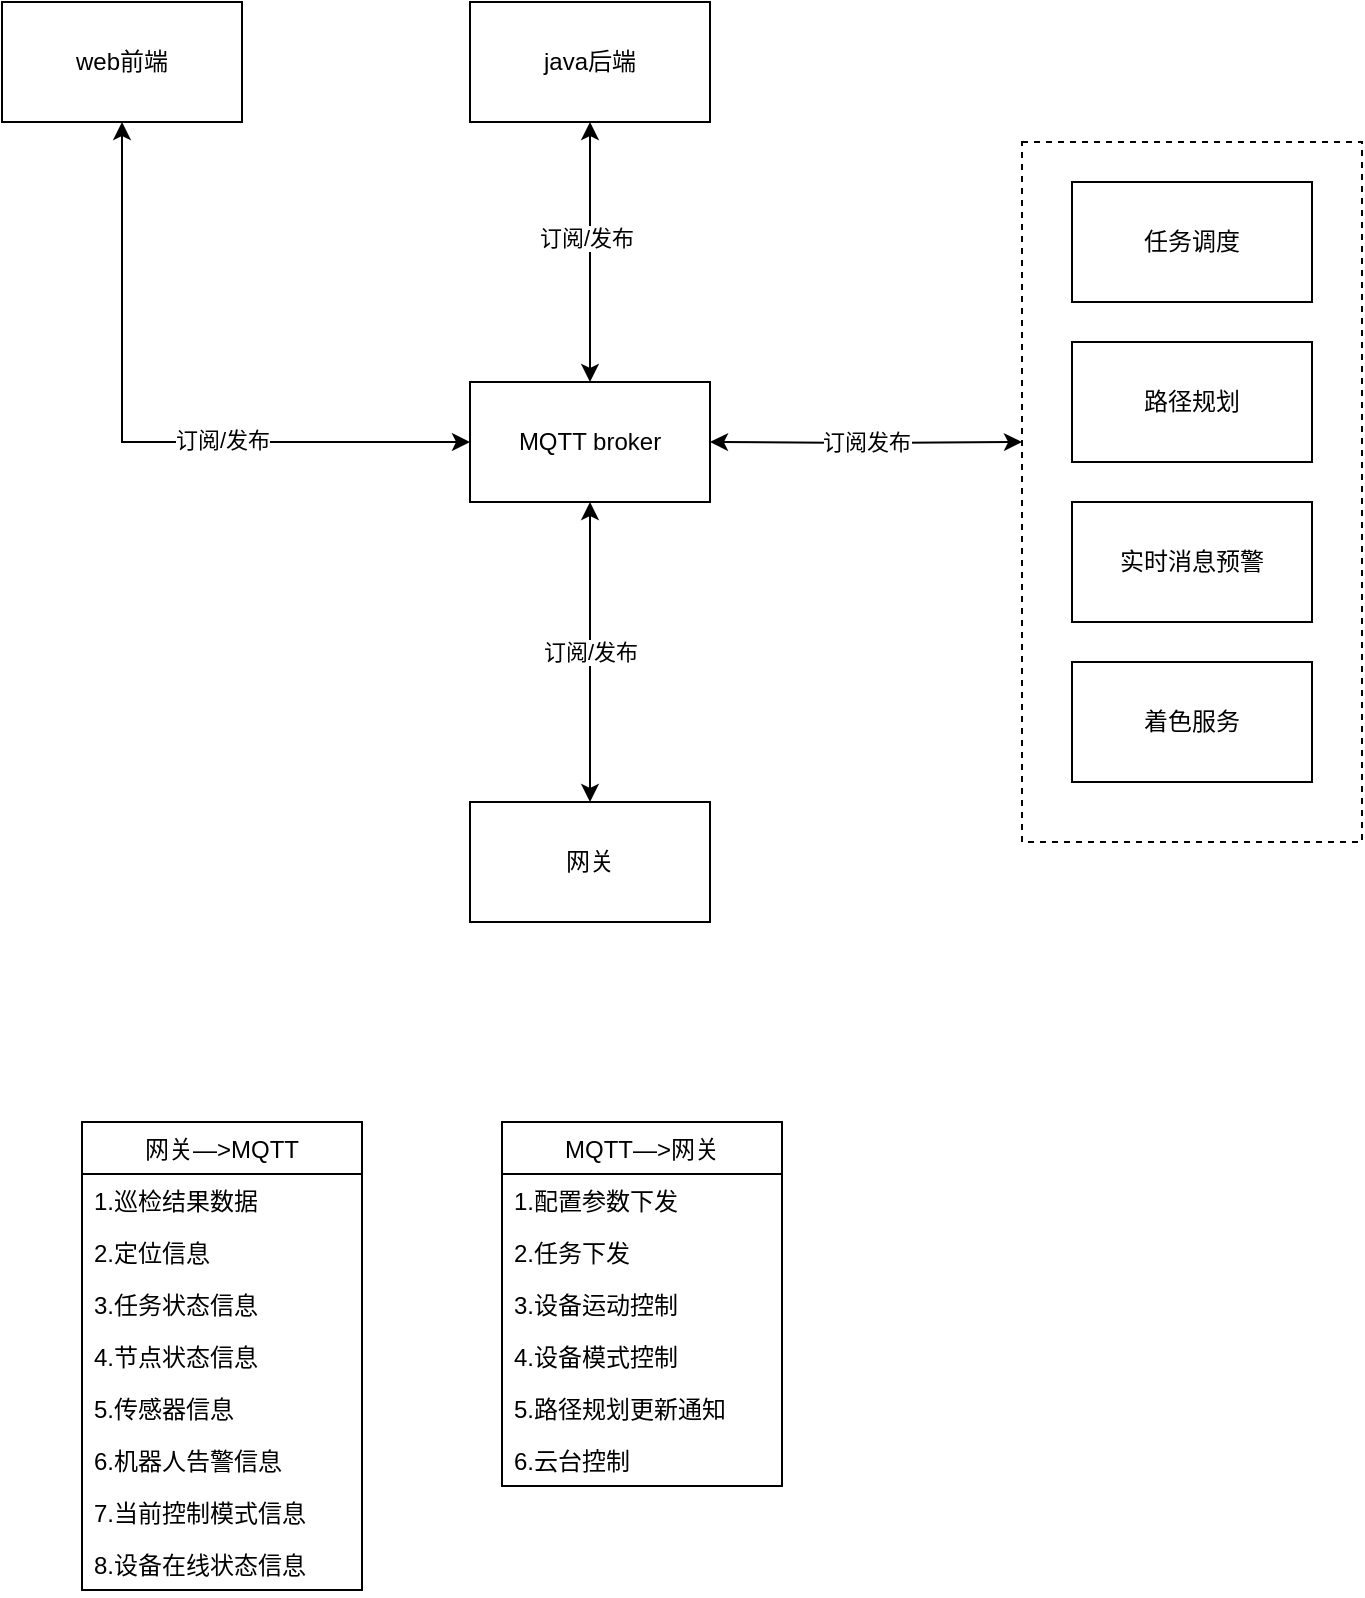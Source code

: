 <mxfile version="14.6.3" type="github">
  <diagram id="mSy1AuAVxe22ZnLyFNmL" name="第 1 页">
    <mxGraphModel dx="1412" dy="755" grid="1" gridSize="10" guides="1" tooltips="1" connect="1" arrows="1" fold="1" page="1" pageScale="1" pageWidth="827" pageHeight="1169" math="0" shadow="0">
      <root>
        <mxCell id="0" />
        <mxCell id="1" parent="0" />
        <mxCell id="uBkenq1J7Bc0aekrVSAU-7" value="订阅/发布" style="edgeStyle=orthogonalEdgeStyle;rounded=0;orthogonalLoop=1;jettySize=auto;html=1;exitX=0.5;exitY=0;exitDx=0;exitDy=0;entryX=0.5;entryY=1;entryDx=0;entryDy=0;startArrow=classic;startFill=1;" edge="1" parent="1" source="uBkenq1J7Bc0aekrVSAU-1" target="uBkenq1J7Bc0aekrVSAU-2">
          <mxGeometry relative="1" as="geometry" />
        </mxCell>
        <mxCell id="uBkenq1J7Bc0aekrVSAU-1" value="网关" style="rounded=0;whiteSpace=wrap;html=1;" vertex="1" parent="1">
          <mxGeometry x="294" y="520" width="120" height="60" as="geometry" />
        </mxCell>
        <mxCell id="uBkenq1J7Bc0aekrVSAU-9" style="edgeStyle=orthogonalEdgeStyle;rounded=0;orthogonalLoop=1;jettySize=auto;html=1;exitX=0.5;exitY=0;exitDx=0;exitDy=0;entryX=0.5;entryY=1;entryDx=0;entryDy=0;startArrow=classic;startFill=1;" edge="1" parent="1" source="uBkenq1J7Bc0aekrVSAU-2" target="uBkenq1J7Bc0aekrVSAU-8">
          <mxGeometry relative="1" as="geometry" />
        </mxCell>
        <mxCell id="uBkenq1J7Bc0aekrVSAU-10" value="订阅/发布" style="edgeLabel;html=1;align=center;verticalAlign=middle;resizable=0;points=[];" vertex="1" connectable="0" parent="uBkenq1J7Bc0aekrVSAU-9">
          <mxGeometry x="0.108" y="2" relative="1" as="geometry">
            <mxPoint as="offset" />
          </mxGeometry>
        </mxCell>
        <mxCell id="uBkenq1J7Bc0aekrVSAU-2" value="MQTT broker" style="rounded=0;whiteSpace=wrap;html=1;" vertex="1" parent="1">
          <mxGeometry x="294" y="310" width="120" height="60" as="geometry" />
        </mxCell>
        <mxCell id="uBkenq1J7Bc0aekrVSAU-8" value="java后端" style="rounded=0;whiteSpace=wrap;html=1;" vertex="1" parent="1">
          <mxGeometry x="294" y="120" width="120" height="60" as="geometry" />
        </mxCell>
        <mxCell id="uBkenq1J7Bc0aekrVSAU-12" style="edgeStyle=orthogonalEdgeStyle;rounded=0;orthogonalLoop=1;jettySize=auto;html=1;exitX=0.5;exitY=1;exitDx=0;exitDy=0;entryX=0;entryY=0.5;entryDx=0;entryDy=0;startArrow=classic;startFill=1;" edge="1" parent="1" source="uBkenq1J7Bc0aekrVSAU-11" target="uBkenq1J7Bc0aekrVSAU-2">
          <mxGeometry relative="1" as="geometry" />
        </mxCell>
        <mxCell id="uBkenq1J7Bc0aekrVSAU-13" value="订阅/发布" style="edgeLabel;html=1;align=center;verticalAlign=middle;resizable=0;points=[];" vertex="1" connectable="0" parent="uBkenq1J7Bc0aekrVSAU-12">
          <mxGeometry x="0.258" y="1" relative="1" as="geometry">
            <mxPoint as="offset" />
          </mxGeometry>
        </mxCell>
        <mxCell id="uBkenq1J7Bc0aekrVSAU-11" value="web前端" style="rounded=0;whiteSpace=wrap;html=1;" vertex="1" parent="1">
          <mxGeometry x="60" y="120" width="120" height="60" as="geometry" />
        </mxCell>
        <mxCell id="uBkenq1J7Bc0aekrVSAU-15" value="订阅发布" style="edgeStyle=orthogonalEdgeStyle;rounded=0;orthogonalLoop=1;jettySize=auto;html=1;exitX=0;exitY=0.5;exitDx=0;exitDy=0;entryX=1;entryY=0.5;entryDx=0;entryDy=0;startArrow=classic;startFill=1;" edge="1" parent="1" target="uBkenq1J7Bc0aekrVSAU-2">
          <mxGeometry relative="1" as="geometry">
            <mxPoint x="570" y="340" as="sourcePoint" />
          </mxGeometry>
        </mxCell>
        <mxCell id="uBkenq1J7Bc0aekrVSAU-18" value="网关—&gt;MQTT" style="swimlane;fontStyle=0;childLayout=stackLayout;horizontal=1;startSize=26;fillColor=none;horizontalStack=0;resizeParent=1;resizeParentMax=0;resizeLast=0;collapsible=1;marginBottom=0;" vertex="1" parent="1">
          <mxGeometry x="100" y="680" width="140" height="234" as="geometry">
            <mxRectangle x="100" y="680" width="110" height="26" as="alternateBounds" />
          </mxGeometry>
        </mxCell>
        <mxCell id="uBkenq1J7Bc0aekrVSAU-19" value="1.巡检结果数据" style="text;strokeColor=none;fillColor=none;align=left;verticalAlign=top;spacingLeft=4;spacingRight=4;overflow=hidden;rotatable=0;points=[[0,0.5],[1,0.5]];portConstraint=eastwest;" vertex="1" parent="uBkenq1J7Bc0aekrVSAU-18">
          <mxGeometry y="26" width="140" height="26" as="geometry" />
        </mxCell>
        <mxCell id="uBkenq1J7Bc0aekrVSAU-20" value="2.定位信息" style="text;strokeColor=none;fillColor=none;align=left;verticalAlign=top;spacingLeft=4;spacingRight=4;overflow=hidden;rotatable=0;points=[[0,0.5],[1,0.5]];portConstraint=eastwest;" vertex="1" parent="uBkenq1J7Bc0aekrVSAU-18">
          <mxGeometry y="52" width="140" height="26" as="geometry" />
        </mxCell>
        <mxCell id="uBkenq1J7Bc0aekrVSAU-21" value="3.任务状态信息" style="text;strokeColor=none;fillColor=none;align=left;verticalAlign=top;spacingLeft=4;spacingRight=4;overflow=hidden;rotatable=0;points=[[0,0.5],[1,0.5]];portConstraint=eastwest;" vertex="1" parent="uBkenq1J7Bc0aekrVSAU-18">
          <mxGeometry y="78" width="140" height="26" as="geometry" />
        </mxCell>
        <mxCell id="uBkenq1J7Bc0aekrVSAU-22" value="4.节点状态信息" style="text;strokeColor=none;fillColor=none;align=left;verticalAlign=top;spacingLeft=4;spacingRight=4;overflow=hidden;rotatable=0;points=[[0,0.5],[1,0.5]];portConstraint=eastwest;" vertex="1" parent="uBkenq1J7Bc0aekrVSAU-18">
          <mxGeometry y="104" width="140" height="26" as="geometry" />
        </mxCell>
        <mxCell id="uBkenq1J7Bc0aekrVSAU-23" value="5.传感器信息" style="text;strokeColor=none;fillColor=none;align=left;verticalAlign=top;spacingLeft=4;spacingRight=4;overflow=hidden;rotatable=0;points=[[0,0.5],[1,0.5]];portConstraint=eastwest;" vertex="1" parent="uBkenq1J7Bc0aekrVSAU-18">
          <mxGeometry y="130" width="140" height="26" as="geometry" />
        </mxCell>
        <mxCell id="uBkenq1J7Bc0aekrVSAU-24" value="6.机器人告警信息" style="text;strokeColor=none;fillColor=none;align=left;verticalAlign=top;spacingLeft=4;spacingRight=4;overflow=hidden;rotatable=0;points=[[0,0.5],[1,0.5]];portConstraint=eastwest;" vertex="1" parent="uBkenq1J7Bc0aekrVSAU-18">
          <mxGeometry y="156" width="140" height="26" as="geometry" />
        </mxCell>
        <mxCell id="uBkenq1J7Bc0aekrVSAU-25" value="7.当前控制模式信息" style="text;strokeColor=none;fillColor=none;align=left;verticalAlign=top;spacingLeft=4;spacingRight=4;overflow=hidden;rotatable=0;points=[[0,0.5],[1,0.5]];portConstraint=eastwest;" vertex="1" parent="uBkenq1J7Bc0aekrVSAU-18">
          <mxGeometry y="182" width="140" height="26" as="geometry" />
        </mxCell>
        <mxCell id="uBkenq1J7Bc0aekrVSAU-26" value="8.设备在线状态信息" style="text;strokeColor=none;fillColor=none;align=left;verticalAlign=top;spacingLeft=4;spacingRight=4;overflow=hidden;rotatable=0;points=[[0,0.5],[1,0.5]];portConstraint=eastwest;" vertex="1" parent="uBkenq1J7Bc0aekrVSAU-18">
          <mxGeometry y="208" width="140" height="26" as="geometry" />
        </mxCell>
        <mxCell id="uBkenq1J7Bc0aekrVSAU-27" value="MQTT—&gt;网关" style="swimlane;fontStyle=0;childLayout=stackLayout;horizontal=1;startSize=26;fillColor=none;horizontalStack=0;resizeParent=1;resizeParentMax=0;resizeLast=0;collapsible=1;marginBottom=0;" vertex="1" parent="1">
          <mxGeometry x="310" y="680" width="140" height="182" as="geometry">
            <mxRectangle x="100" y="680" width="110" height="26" as="alternateBounds" />
          </mxGeometry>
        </mxCell>
        <mxCell id="uBkenq1J7Bc0aekrVSAU-28" value="1.配置参数下发" style="text;strokeColor=none;fillColor=none;align=left;verticalAlign=top;spacingLeft=4;spacingRight=4;overflow=hidden;rotatable=0;points=[[0,0.5],[1,0.5]];portConstraint=eastwest;" vertex="1" parent="uBkenq1J7Bc0aekrVSAU-27">
          <mxGeometry y="26" width="140" height="26" as="geometry" />
        </mxCell>
        <mxCell id="uBkenq1J7Bc0aekrVSAU-29" value="2.任务下发" style="text;strokeColor=none;fillColor=none;align=left;verticalAlign=top;spacingLeft=4;spacingRight=4;overflow=hidden;rotatable=0;points=[[0,0.5],[1,0.5]];portConstraint=eastwest;" vertex="1" parent="uBkenq1J7Bc0aekrVSAU-27">
          <mxGeometry y="52" width="140" height="26" as="geometry" />
        </mxCell>
        <mxCell id="uBkenq1J7Bc0aekrVSAU-30" value="3.设备运动控制" style="text;strokeColor=none;fillColor=none;align=left;verticalAlign=top;spacingLeft=4;spacingRight=4;overflow=hidden;rotatable=0;points=[[0,0.5],[1,0.5]];portConstraint=eastwest;" vertex="1" parent="uBkenq1J7Bc0aekrVSAU-27">
          <mxGeometry y="78" width="140" height="26" as="geometry" />
        </mxCell>
        <mxCell id="uBkenq1J7Bc0aekrVSAU-31" value="4.设备模式控制" style="text;strokeColor=none;fillColor=none;align=left;verticalAlign=top;spacingLeft=4;spacingRight=4;overflow=hidden;rotatable=0;points=[[0,0.5],[1,0.5]];portConstraint=eastwest;" vertex="1" parent="uBkenq1J7Bc0aekrVSAU-27">
          <mxGeometry y="104" width="140" height="26" as="geometry" />
        </mxCell>
        <mxCell id="uBkenq1J7Bc0aekrVSAU-32" value="5.路径规划更新通知" style="text;strokeColor=none;fillColor=none;align=left;verticalAlign=top;spacingLeft=4;spacingRight=4;overflow=hidden;rotatable=0;points=[[0,0.5],[1,0.5]];portConstraint=eastwest;" vertex="1" parent="uBkenq1J7Bc0aekrVSAU-27">
          <mxGeometry y="130" width="140" height="26" as="geometry" />
        </mxCell>
        <mxCell id="uBkenq1J7Bc0aekrVSAU-36" value="6.云台控制" style="text;strokeColor=none;fillColor=none;align=left;verticalAlign=top;spacingLeft=4;spacingRight=4;overflow=hidden;rotatable=0;points=[[0,0.5],[1,0.5]];portConstraint=eastwest;" vertex="1" parent="uBkenq1J7Bc0aekrVSAU-27">
          <mxGeometry y="156" width="140" height="26" as="geometry" />
        </mxCell>
        <mxCell id="uBkenq1J7Bc0aekrVSAU-37" value="" style="rounded=0;whiteSpace=wrap;html=1;dashed=1;" vertex="1" parent="1">
          <mxGeometry x="570" y="190" width="170" height="350" as="geometry" />
        </mxCell>
        <mxCell id="uBkenq1J7Bc0aekrVSAU-38" value="任务调度" style="rounded=0;whiteSpace=wrap;html=1;" vertex="1" parent="1">
          <mxGeometry x="595" y="210" width="120" height="60" as="geometry" />
        </mxCell>
        <mxCell id="uBkenq1J7Bc0aekrVSAU-39" value="路径规划" style="rounded=0;whiteSpace=wrap;html=1;" vertex="1" parent="1">
          <mxGeometry x="595" y="290" width="120" height="60" as="geometry" />
        </mxCell>
        <mxCell id="uBkenq1J7Bc0aekrVSAU-40" value="实时消息预警" style="rounded=0;whiteSpace=wrap;html=1;" vertex="1" parent="1">
          <mxGeometry x="595" y="370" width="120" height="60" as="geometry" />
        </mxCell>
        <mxCell id="uBkenq1J7Bc0aekrVSAU-41" value="着色服务" style="rounded=0;whiteSpace=wrap;html=1;" vertex="1" parent="1">
          <mxGeometry x="595" y="450" width="120" height="60" as="geometry" />
        </mxCell>
      </root>
    </mxGraphModel>
  </diagram>
</mxfile>
